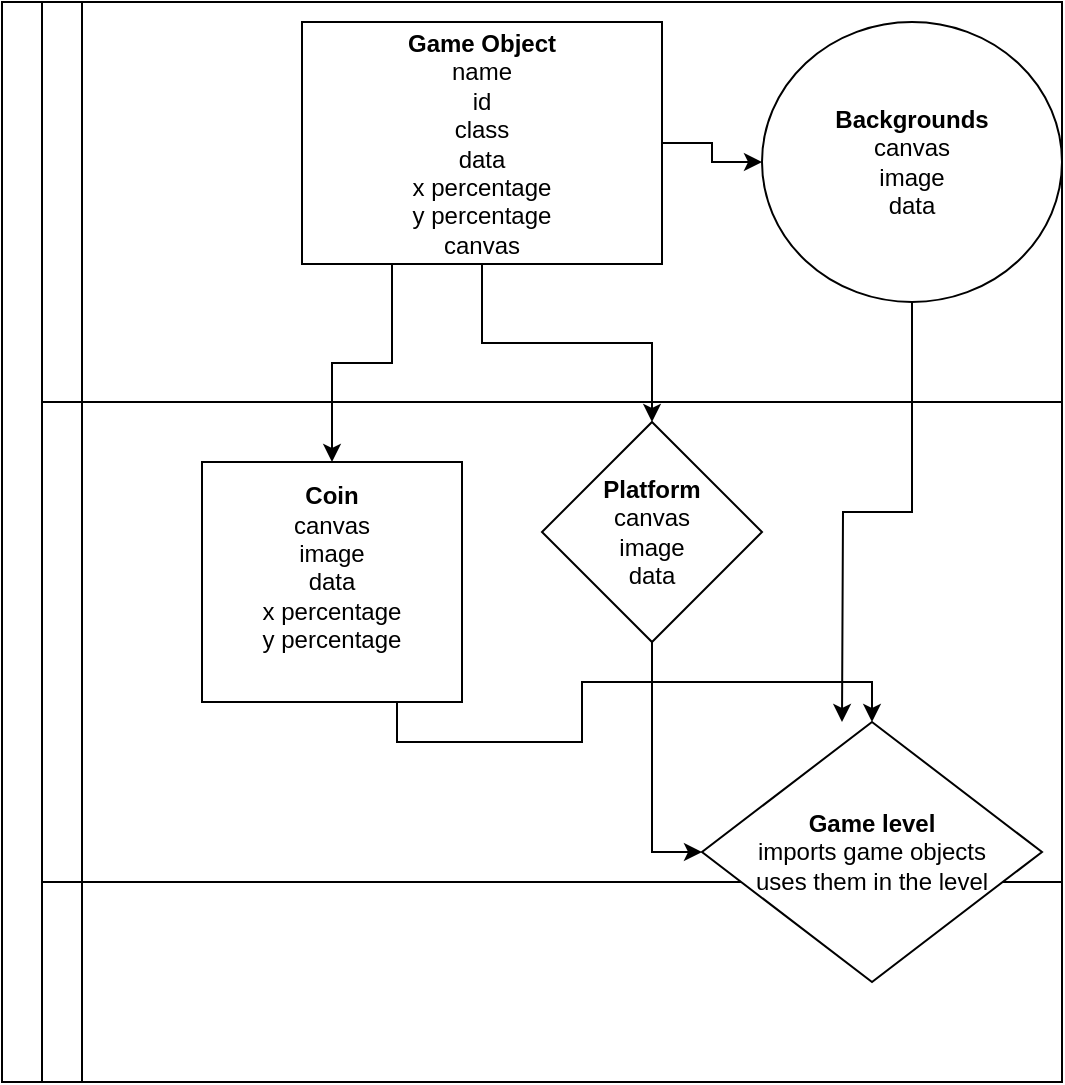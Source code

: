 <mxfile version="24.4.4" type="github">
  <diagram id="prtHgNgQTEPvFCAcTncT" name="Page-1">
    <mxGraphModel dx="859" dy="539" grid="1" gridSize="10" guides="1" tooltips="1" connect="1" arrows="1" fold="1" page="1" pageScale="1" pageWidth="827" pageHeight="1169" math="0" shadow="0">
      <root>
        <mxCell id="0" />
        <mxCell id="1" parent="0" />
        <mxCell id="dNxyNK7c78bLwvsdeMH5-19" value="" style="swimlane;html=1;childLayout=stackLayout;resizeParent=1;resizeParentMax=0;horizontal=0;startSize=20;horizontalStack=0;" parent="1" vertex="1">
          <mxGeometry x="120" y="120" width="530" height="540" as="geometry" />
        </mxCell>
        <mxCell id="dNxyNK7c78bLwvsdeMH5-20" value="" style="swimlane;html=1;startSize=20;horizontal=0;" parent="dNxyNK7c78bLwvsdeMH5-19" vertex="1">
          <mxGeometry x="20" width="510" height="200" as="geometry" />
        </mxCell>
        <mxCell id="dNxyNK7c78bLwvsdeMH5-33" value="" style="edgeStyle=orthogonalEdgeStyle;rounded=0;orthogonalLoop=1;jettySize=auto;html=1;endArrow=classic;endFill=1;" parent="dNxyNK7c78bLwvsdeMH5-20" source="dNxyNK7c78bLwvsdeMH5-30" target="dNxyNK7c78bLwvsdeMH5-32" edge="1">
          <mxGeometry relative="1" as="geometry" />
        </mxCell>
        <mxCell id="dNxyNK7c78bLwvsdeMH5-30" value="&lt;b&gt;Game Object&lt;/b&gt;&lt;div&gt;name&lt;/div&gt;&lt;div&gt;id&lt;/div&gt;&lt;div&gt;class&lt;/div&gt;&lt;div&gt;data&lt;/div&gt;&lt;div&gt;x percentage&lt;/div&gt;&lt;div&gt;y percentage&lt;/div&gt;&lt;div&gt;canvas&lt;/div&gt;" style="rounded=0;whiteSpace=wrap;html=1;fontFamily=Helvetica;fontSize=12;fontColor=#000000;align=center;" parent="dNxyNK7c78bLwvsdeMH5-20" vertex="1">
          <mxGeometry x="130" y="10" width="180" height="121" as="geometry" />
        </mxCell>
        <mxCell id="dNxyNK7c78bLwvsdeMH5-32" value="&lt;div&gt;&lt;b&gt;Backgrounds&lt;/b&gt;&lt;/div&gt;&lt;div&gt;canvas&lt;/div&gt;&lt;div&gt;image&lt;/div&gt;&lt;div&gt;data&lt;/div&gt;" style="ellipse;whiteSpace=wrap;html=1;" parent="dNxyNK7c78bLwvsdeMH5-20" vertex="1">
          <mxGeometry x="360" y="10" width="150" height="140" as="geometry" />
        </mxCell>
        <mxCell id="dNxyNK7c78bLwvsdeMH5-21" value="" style="swimlane;html=1;startSize=20;horizontal=0;" parent="dNxyNK7c78bLwvsdeMH5-19" vertex="1">
          <mxGeometry x="20" y="200" width="510" height="240" as="geometry" />
        </mxCell>
        <mxCell id="dNxyNK7c78bLwvsdeMH5-26" value="&lt;b&gt;Coin&lt;/b&gt;&lt;div&gt;canvas&lt;/div&gt;&lt;div&gt;image&lt;/div&gt;&lt;div&gt;data&lt;/div&gt;&lt;div&gt;x percentage&lt;/div&gt;&lt;div&gt;y percentage&lt;/div&gt;&lt;div&gt;&lt;br&gt;&lt;/div&gt;" style="rounded=0;whiteSpace=wrap;html=1;fontFamily=Helvetica;fontSize=12;fontColor=#000000;align=center;" parent="dNxyNK7c78bLwvsdeMH5-21" vertex="1">
          <mxGeometry x="80" y="30" width="130" height="120" as="geometry" />
        </mxCell>
        <mxCell id="dNxyNK7c78bLwvsdeMH5-28" value="&lt;div&gt;&lt;b&gt;Platform&lt;br&gt;&lt;/b&gt;&lt;div&gt;canvas&lt;/div&gt;&lt;/div&gt;&lt;div&gt;image&lt;/div&gt;&lt;div&gt;data&lt;/div&gt;" style="rhombus;whiteSpace=wrap;html=1;fontFamily=Helvetica;fontSize=12;fontColor=#000000;align=center;" parent="dNxyNK7c78bLwvsdeMH5-21" vertex="1">
          <mxGeometry x="250" y="10" width="110" height="110" as="geometry" />
        </mxCell>
        <mxCell id="6Yn4zS2twACOi7eDAcos-6" value="" style="edgeStyle=orthogonalEdgeStyle;rounded=0;orthogonalLoop=1;jettySize=auto;html=1;" edge="1" parent="dNxyNK7c78bLwvsdeMH5-19" source="dNxyNK7c78bLwvsdeMH5-32">
          <mxGeometry relative="1" as="geometry">
            <mxPoint x="420" y="360" as="targetPoint" />
          </mxGeometry>
        </mxCell>
        <mxCell id="6Yn4zS2twACOi7eDAcos-4" style="edgeStyle=orthogonalEdgeStyle;rounded=0;orthogonalLoop=1;jettySize=auto;html=1;entryX=0.5;entryY=0;entryDx=0;entryDy=0;" edge="1" parent="dNxyNK7c78bLwvsdeMH5-19" source="dNxyNK7c78bLwvsdeMH5-30" target="dNxyNK7c78bLwvsdeMH5-28">
          <mxGeometry relative="1" as="geometry">
            <mxPoint x="340" y="91" as="sourcePoint" />
            <mxPoint x="300" y="160" as="targetPoint" />
          </mxGeometry>
        </mxCell>
        <mxCell id="dNxyNK7c78bLwvsdeMH5-22" value="" style="swimlane;html=1;startSize=20;horizontal=0;" parent="dNxyNK7c78bLwvsdeMH5-19" vertex="1">
          <mxGeometry x="20" y="440" width="510" height="100" as="geometry" />
        </mxCell>
        <mxCell id="dNxyNK7c78bLwvsdeMH5-36" value="&lt;b&gt;Game level&lt;/b&gt;&lt;div&gt;imports game objects&lt;/div&gt;&lt;div&gt;uses them in the level&lt;/div&gt;" style="rhombus;whiteSpace=wrap;html=1;fontFamily=Helvetica;fontSize=12;fontColor=#000000;align=center;" parent="dNxyNK7c78bLwvsdeMH5-22" vertex="1">
          <mxGeometry x="330" y="-80" width="170" height="130" as="geometry" />
        </mxCell>
        <mxCell id="6Yn4zS2twACOi7eDAcos-7" style="edgeStyle=orthogonalEdgeStyle;rounded=0;orthogonalLoop=1;jettySize=auto;html=1;exitX=0.25;exitY=1;exitDx=0;exitDy=0;entryX=0.5;entryY=0;entryDx=0;entryDy=0;" edge="1" parent="dNxyNK7c78bLwvsdeMH5-19" source="dNxyNK7c78bLwvsdeMH5-30" target="dNxyNK7c78bLwvsdeMH5-26">
          <mxGeometry relative="1" as="geometry" />
        </mxCell>
        <mxCell id="dNxyNK7c78bLwvsdeMH5-35" style="edgeStyle=orthogonalEdgeStyle;rounded=0;orthogonalLoop=1;jettySize=auto;html=1;endArrow=classic;endFill=1;entryX=0;entryY=0.5;entryDx=0;entryDy=0;" parent="dNxyNK7c78bLwvsdeMH5-19" source="dNxyNK7c78bLwvsdeMH5-28" target="dNxyNK7c78bLwvsdeMH5-36" edge="1">
          <mxGeometry relative="1" as="geometry">
            <mxPoint x="300" y="290" as="targetPoint" />
          </mxGeometry>
        </mxCell>
        <mxCell id="6Yn4zS2twACOi7eDAcos-9" style="edgeStyle=orthogonalEdgeStyle;rounded=0;orthogonalLoop=1;jettySize=auto;html=1;exitX=0.75;exitY=1;exitDx=0;exitDy=0;" edge="1" parent="dNxyNK7c78bLwvsdeMH5-19" source="dNxyNK7c78bLwvsdeMH5-26" target="dNxyNK7c78bLwvsdeMH5-36">
          <mxGeometry relative="1" as="geometry" />
        </mxCell>
      </root>
    </mxGraphModel>
  </diagram>
</mxfile>

